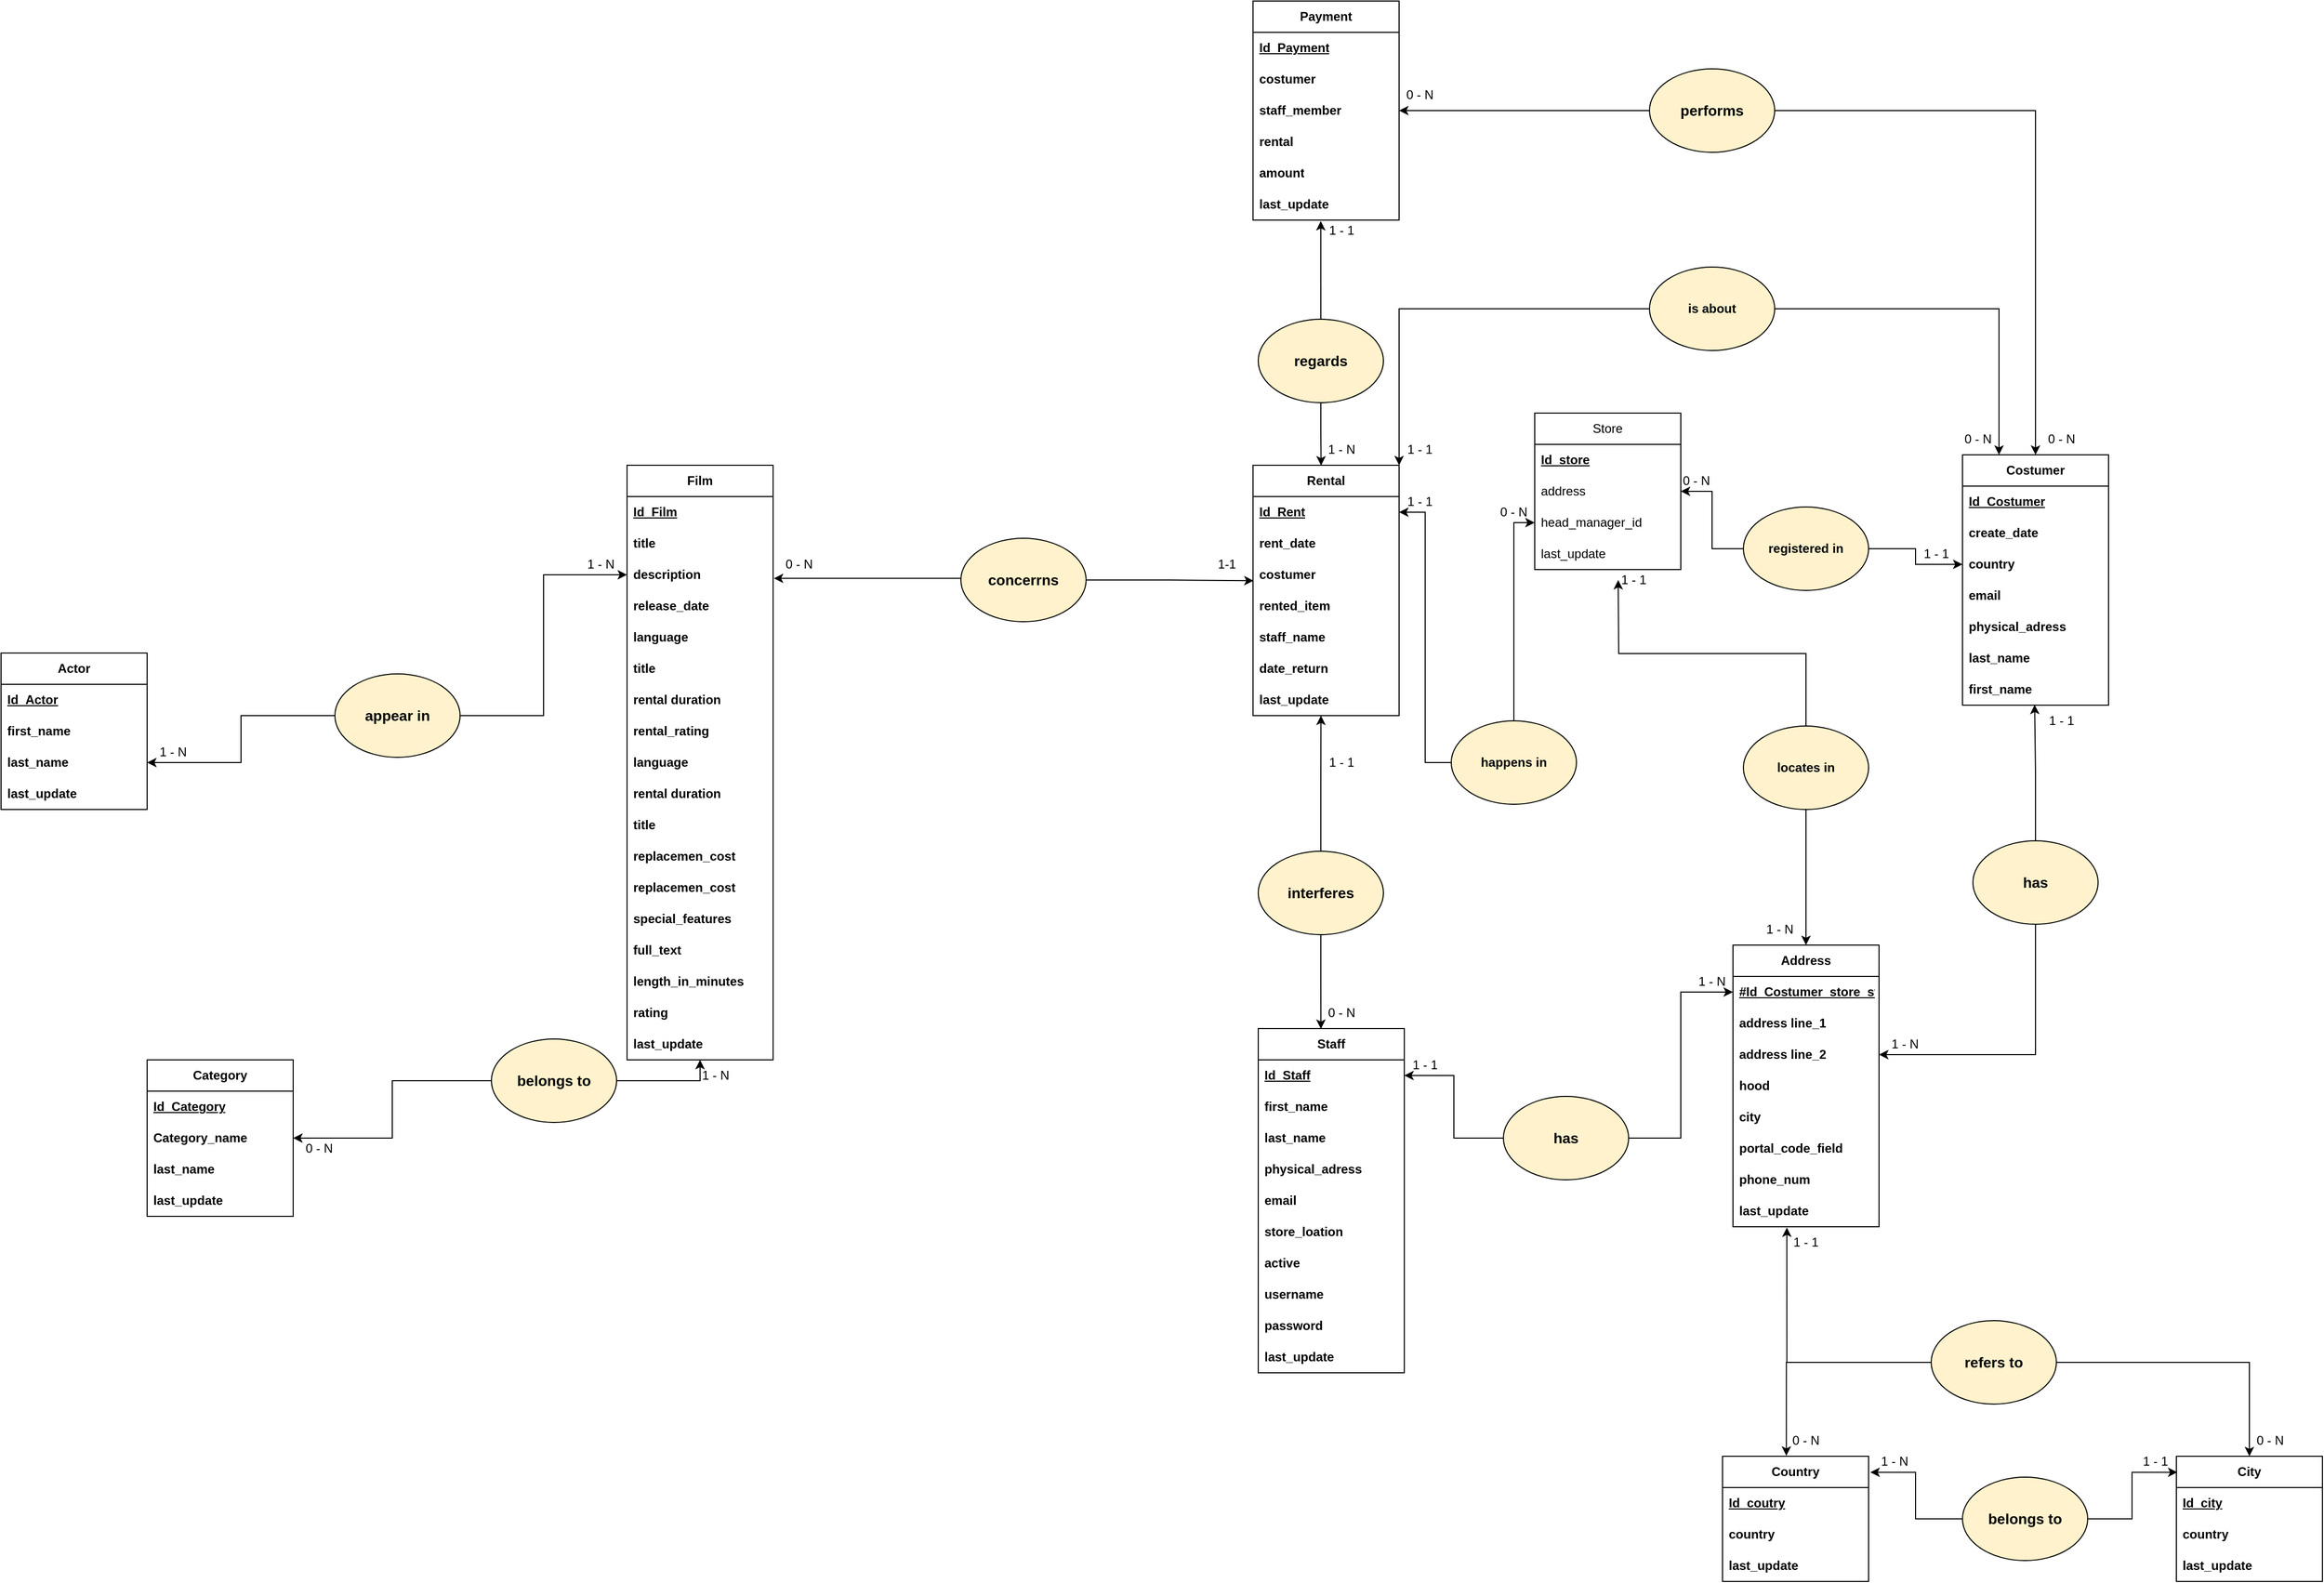 <mxfile version="21.0.6" type="github">
  <diagram name="Page-1" id="InEP714MFyU2fGirUMva">
    <mxGraphModel dx="1644" dy="1610" grid="1" gridSize="10" guides="1" tooltips="1" connect="1" arrows="1" fold="1" page="1" pageScale="1" pageWidth="850" pageHeight="1100" math="0" shadow="0">
      <root>
        <mxCell id="0" />
        <mxCell id="1" parent="0" />
        <mxCell id="kkB1jWsQYytk4eSBTdEG-25" style="edgeStyle=orthogonalEdgeStyle;rounded=0;orthogonalLoop=1;jettySize=auto;html=1;exitX=1;exitY=0.5;exitDx=0;exitDy=0;entryX=0.5;entryY=0;entryDx=0;entryDy=0;" parent="1" source="kkB1jWsQYytk4eSBTdEG-24" target="oO58HUG4CMsTPYqLPhco-61" edge="1">
          <mxGeometry relative="1" as="geometry" />
        </mxCell>
        <mxCell id="kkB1jWsQYytk4eSBTdEG-15" style="edgeStyle=orthogonalEdgeStyle;rounded=0;orthogonalLoop=1;jettySize=auto;html=1;exitX=0;exitY=0.5;exitDx=0;exitDy=0;entryX=1;entryY=0.5;entryDx=0;entryDy=0;" parent="1" source="kkB1jWsQYytk4eSBTdEG-14" target="oO58HUG4CMsTPYqLPhco-26" edge="1">
          <mxGeometry relative="1" as="geometry" />
        </mxCell>
        <mxCell id="oO58HUG4CMsTPYqLPhco-6" value="&lt;b&gt;Actor&lt;/b&gt;" style="swimlane;fontStyle=0;childLayout=stackLayout;horizontal=1;startSize=30;horizontalStack=0;resizeParent=1;resizeParentMax=0;resizeLast=0;collapsible=1;marginBottom=0;whiteSpace=wrap;html=1;" parent="1" vertex="1">
          <mxGeometry x="-390" y="550" width="140" height="150" as="geometry">
            <mxRectangle x="280" y="370" width="70" height="30" as="alternateBounds" />
          </mxGeometry>
        </mxCell>
        <mxCell id="oO58HUG4CMsTPYqLPhco-7" value="&lt;b&gt;&lt;u&gt;Id_Actor&lt;/u&gt;&lt;/b&gt;" style="text;strokeColor=none;fillColor=none;align=left;verticalAlign=middle;spacingLeft=4;spacingRight=4;overflow=hidden;points=[[0,0.5],[1,0.5]];portConstraint=eastwest;rotatable=0;whiteSpace=wrap;html=1;" parent="oO58HUG4CMsTPYqLPhco-6" vertex="1">
          <mxGeometry y="30" width="140" height="30" as="geometry" />
        </mxCell>
        <mxCell id="oO58HUG4CMsTPYqLPhco-8" value="&lt;b&gt;first_name&lt;/b&gt;" style="text;strokeColor=none;fillColor=none;align=left;verticalAlign=middle;spacingLeft=4;spacingRight=4;overflow=hidden;points=[[0,0.5],[1,0.5]];portConstraint=eastwest;rotatable=0;whiteSpace=wrap;html=1;" parent="oO58HUG4CMsTPYqLPhco-6" vertex="1">
          <mxGeometry y="60" width="140" height="30" as="geometry" />
        </mxCell>
        <mxCell id="oO58HUG4CMsTPYqLPhco-9" value="&lt;b&gt;last_name&lt;br&gt;&lt;/b&gt;" style="text;strokeColor=none;fillColor=none;align=left;verticalAlign=middle;spacingLeft=4;spacingRight=4;overflow=hidden;points=[[0,0.5],[1,0.5]];portConstraint=eastwest;rotatable=0;whiteSpace=wrap;html=1;" parent="oO58HUG4CMsTPYqLPhco-6" vertex="1">
          <mxGeometry y="90" width="140" height="30" as="geometry" />
        </mxCell>
        <mxCell id="oO58HUG4CMsTPYqLPhco-21" value="&lt;b&gt;last_update&lt;/b&gt;" style="text;strokeColor=none;fillColor=none;align=left;verticalAlign=middle;spacingLeft=4;spacingRight=4;overflow=hidden;points=[[0,0.5],[1,0.5]];portConstraint=eastwest;rotatable=0;whiteSpace=wrap;html=1;" parent="oO58HUG4CMsTPYqLPhco-6" vertex="1">
          <mxGeometry y="120" width="140" height="30" as="geometry" />
        </mxCell>
        <mxCell id="oO58HUG4CMsTPYqLPhco-26" value="&lt;b&gt;Category&lt;/b&gt;" style="swimlane;fontStyle=0;childLayout=stackLayout;horizontal=1;startSize=30;horizontalStack=0;resizeParent=1;resizeParentMax=0;resizeLast=0;collapsible=1;marginBottom=0;whiteSpace=wrap;html=1;" parent="1" vertex="1">
          <mxGeometry x="-250" y="940" width="140" height="150" as="geometry">
            <mxRectangle x="300" y="510" width="90" height="30" as="alternateBounds" />
          </mxGeometry>
        </mxCell>
        <mxCell id="oO58HUG4CMsTPYqLPhco-27" value="&lt;b&gt;&lt;u&gt;Id_Category&lt;/u&gt;&lt;/b&gt;" style="text;strokeColor=none;fillColor=none;align=left;verticalAlign=middle;spacingLeft=4;spacingRight=4;overflow=hidden;points=[[0,0.5],[1,0.5]];portConstraint=eastwest;rotatable=0;whiteSpace=wrap;html=1;" parent="oO58HUG4CMsTPYqLPhco-26" vertex="1">
          <mxGeometry y="30" width="140" height="30" as="geometry" />
        </mxCell>
        <mxCell id="oO58HUG4CMsTPYqLPhco-28" value="&lt;b&gt;Category_name&lt;/b&gt;" style="text;strokeColor=none;fillColor=none;align=left;verticalAlign=middle;spacingLeft=4;spacingRight=4;overflow=hidden;points=[[0,0.5],[1,0.5]];portConstraint=eastwest;rotatable=0;whiteSpace=wrap;html=1;" parent="oO58HUG4CMsTPYqLPhco-26" vertex="1">
          <mxGeometry y="60" width="140" height="30" as="geometry" />
        </mxCell>
        <mxCell id="oO58HUG4CMsTPYqLPhco-29" value="&lt;b&gt;last_name&lt;br&gt;&lt;/b&gt;" style="text;strokeColor=none;fillColor=none;align=left;verticalAlign=middle;spacingLeft=4;spacingRight=4;overflow=hidden;points=[[0,0.5],[1,0.5]];portConstraint=eastwest;rotatable=0;whiteSpace=wrap;html=1;" parent="oO58HUG4CMsTPYqLPhco-26" vertex="1">
          <mxGeometry y="90" width="140" height="30" as="geometry" />
        </mxCell>
        <mxCell id="oO58HUG4CMsTPYqLPhco-30" value="&lt;b&gt;last_update&lt;/b&gt;" style="text;strokeColor=none;fillColor=none;align=left;verticalAlign=middle;spacingLeft=4;spacingRight=4;overflow=hidden;points=[[0,0.5],[1,0.5]];portConstraint=eastwest;rotatable=0;whiteSpace=wrap;html=1;" parent="oO58HUG4CMsTPYqLPhco-26" vertex="1">
          <mxGeometry y="120" width="140" height="30" as="geometry" />
        </mxCell>
        <mxCell id="oO58HUG4CMsTPYqLPhco-31" value="&lt;b&gt;Rental&lt;/b&gt;" style="swimlane;fontStyle=0;childLayout=stackLayout;horizontal=1;startSize=30;horizontalStack=0;resizeParent=1;resizeParentMax=0;resizeLast=0;collapsible=1;marginBottom=0;whiteSpace=wrap;html=1;" parent="1" vertex="1">
          <mxGeometry x="810" y="370" width="140" height="240" as="geometry">
            <mxRectangle x="805" y="370" width="80" height="30" as="alternateBounds" />
          </mxGeometry>
        </mxCell>
        <mxCell id="oO58HUG4CMsTPYqLPhco-32" value="&lt;b&gt;&lt;u&gt;Id_Rent&lt;/u&gt;&lt;/b&gt;" style="text;strokeColor=none;fillColor=none;align=left;verticalAlign=middle;spacingLeft=4;spacingRight=4;overflow=hidden;points=[[0,0.5],[1,0.5]];portConstraint=eastwest;rotatable=0;whiteSpace=wrap;html=1;" parent="oO58HUG4CMsTPYqLPhco-31" vertex="1">
          <mxGeometry y="30" width="140" height="30" as="geometry" />
        </mxCell>
        <mxCell id="oO58HUG4CMsTPYqLPhco-33" value="&lt;b&gt;rent_date&lt;/b&gt;" style="text;strokeColor=none;fillColor=none;align=left;verticalAlign=middle;spacingLeft=4;spacingRight=4;overflow=hidden;points=[[0,0.5],[1,0.5]];portConstraint=eastwest;rotatable=0;whiteSpace=wrap;html=1;" parent="oO58HUG4CMsTPYqLPhco-31" vertex="1">
          <mxGeometry y="60" width="140" height="30" as="geometry" />
        </mxCell>
        <mxCell id="oO58HUG4CMsTPYqLPhco-35" value="&lt;b&gt;costumer&lt;/b&gt;" style="text;strokeColor=none;fillColor=none;align=left;verticalAlign=middle;spacingLeft=4;spacingRight=4;overflow=hidden;points=[[0,0.5],[1,0.5]];portConstraint=eastwest;rotatable=0;whiteSpace=wrap;html=1;" parent="oO58HUG4CMsTPYqLPhco-31" vertex="1">
          <mxGeometry y="90" width="140" height="30" as="geometry" />
        </mxCell>
        <mxCell id="oO58HUG4CMsTPYqLPhco-34" value="&lt;b&gt;rented_item&lt;br&gt;&lt;/b&gt;" style="text;strokeColor=none;fillColor=none;align=left;verticalAlign=middle;spacingLeft=4;spacingRight=4;overflow=hidden;points=[[0,0.5],[1,0.5]];portConstraint=eastwest;rotatable=0;whiteSpace=wrap;html=1;" parent="oO58HUG4CMsTPYqLPhco-31" vertex="1">
          <mxGeometry y="120" width="140" height="30" as="geometry" />
        </mxCell>
        <mxCell id="oO58HUG4CMsTPYqLPhco-37" value="&lt;b&gt;staff_name&lt;br&gt;&lt;/b&gt;" style="text;strokeColor=none;fillColor=none;align=left;verticalAlign=middle;spacingLeft=4;spacingRight=4;overflow=hidden;points=[[0,0.5],[1,0.5]];portConstraint=eastwest;rotatable=0;whiteSpace=wrap;html=1;" parent="oO58HUG4CMsTPYqLPhco-31" vertex="1">
          <mxGeometry y="150" width="140" height="30" as="geometry" />
        </mxCell>
        <mxCell id="oO58HUG4CMsTPYqLPhco-38" value="&lt;b&gt;date_return&lt;br&gt;&lt;/b&gt;" style="text;strokeColor=none;fillColor=none;align=left;verticalAlign=middle;spacingLeft=4;spacingRight=4;overflow=hidden;points=[[0,0.5],[1,0.5]];portConstraint=eastwest;rotatable=0;whiteSpace=wrap;html=1;" parent="oO58HUG4CMsTPYqLPhco-31" vertex="1">
          <mxGeometry y="180" width="140" height="30" as="geometry" />
        </mxCell>
        <mxCell id="oO58HUG4CMsTPYqLPhco-39" value="&lt;b&gt;last_update&lt;br&gt;&lt;/b&gt;" style="text;strokeColor=none;fillColor=none;align=left;verticalAlign=middle;spacingLeft=4;spacingRight=4;overflow=hidden;points=[[0,0.5],[1,0.5]];portConstraint=eastwest;rotatable=0;whiteSpace=wrap;html=1;" parent="oO58HUG4CMsTPYqLPhco-31" vertex="1">
          <mxGeometry y="210" width="140" height="30" as="geometry" />
        </mxCell>
        <mxCell id="oO58HUG4CMsTPYqLPhco-49" value="&lt;b&gt;Staff&lt;/b&gt;" style="swimlane;fontStyle=0;childLayout=stackLayout;horizontal=1;startSize=30;horizontalStack=0;resizeParent=1;resizeParentMax=0;resizeLast=0;collapsible=1;marginBottom=0;whiteSpace=wrap;html=1;" parent="1" vertex="1">
          <mxGeometry x="815" y="910" width="140" height="330" as="geometry">
            <mxRectangle x="1035" y="800" width="70" height="30" as="alternateBounds" />
          </mxGeometry>
        </mxCell>
        <mxCell id="oO58HUG4CMsTPYqLPhco-50" value="&lt;b&gt;&lt;u&gt;Id_Staff&lt;/u&gt;&lt;/b&gt;" style="text;strokeColor=none;fillColor=none;align=left;verticalAlign=middle;spacingLeft=4;spacingRight=4;overflow=hidden;points=[[0,0.5],[1,0.5]];portConstraint=eastwest;rotatable=0;whiteSpace=wrap;html=1;" parent="oO58HUG4CMsTPYqLPhco-49" vertex="1">
          <mxGeometry y="30" width="140" height="30" as="geometry" />
        </mxCell>
        <mxCell id="oO58HUG4CMsTPYqLPhco-51" value="&lt;b&gt;first_name&lt;/b&gt;" style="text;strokeColor=none;fillColor=none;align=left;verticalAlign=middle;spacingLeft=4;spacingRight=4;overflow=hidden;points=[[0,0.5],[1,0.5]];portConstraint=eastwest;rotatable=0;whiteSpace=wrap;html=1;" parent="oO58HUG4CMsTPYqLPhco-49" vertex="1">
          <mxGeometry y="60" width="140" height="30" as="geometry" />
        </mxCell>
        <mxCell id="oO58HUG4CMsTPYqLPhco-52" value="&lt;b&gt;last_name&lt;/b&gt;" style="text;strokeColor=none;fillColor=none;align=left;verticalAlign=middle;spacingLeft=4;spacingRight=4;overflow=hidden;points=[[0,0.5],[1,0.5]];portConstraint=eastwest;rotatable=0;whiteSpace=wrap;html=1;" parent="oO58HUG4CMsTPYqLPhco-49" vertex="1">
          <mxGeometry y="90" width="140" height="30" as="geometry" />
        </mxCell>
        <mxCell id="oO58HUG4CMsTPYqLPhco-53" value="&lt;b&gt;physical_adress&lt;br&gt;&lt;/b&gt;" style="text;strokeColor=none;fillColor=none;align=left;verticalAlign=middle;spacingLeft=4;spacingRight=4;overflow=hidden;points=[[0,0.5],[1,0.5]];portConstraint=eastwest;rotatable=0;whiteSpace=wrap;html=1;" parent="oO58HUG4CMsTPYqLPhco-49" vertex="1">
          <mxGeometry y="120" width="140" height="30" as="geometry" />
        </mxCell>
        <mxCell id="oO58HUG4CMsTPYqLPhco-54" value="&lt;b&gt;email&lt;br&gt;&lt;/b&gt;" style="text;strokeColor=none;fillColor=none;align=left;verticalAlign=middle;spacingLeft=4;spacingRight=4;overflow=hidden;points=[[0,0.5],[1,0.5]];portConstraint=eastwest;rotatable=0;whiteSpace=wrap;html=1;" parent="oO58HUG4CMsTPYqLPhco-49" vertex="1">
          <mxGeometry y="150" width="140" height="30" as="geometry" />
        </mxCell>
        <mxCell id="oO58HUG4CMsTPYqLPhco-56" value="&lt;b&gt;store_loation&lt;br&gt;&lt;/b&gt;" style="text;strokeColor=none;fillColor=none;align=left;verticalAlign=middle;spacingLeft=4;spacingRight=4;overflow=hidden;points=[[0,0.5],[1,0.5]];portConstraint=eastwest;rotatable=0;whiteSpace=wrap;html=1;" parent="oO58HUG4CMsTPYqLPhco-49" vertex="1">
          <mxGeometry y="180" width="140" height="30" as="geometry" />
        </mxCell>
        <mxCell id="oO58HUG4CMsTPYqLPhco-57" value="&lt;b&gt;active&lt;br&gt;&lt;/b&gt;" style="text;strokeColor=none;fillColor=none;align=left;verticalAlign=middle;spacingLeft=4;spacingRight=4;overflow=hidden;points=[[0,0.5],[1,0.5]];portConstraint=eastwest;rotatable=0;whiteSpace=wrap;html=1;" parent="oO58HUG4CMsTPYqLPhco-49" vertex="1">
          <mxGeometry y="210" width="140" height="30" as="geometry" />
        </mxCell>
        <mxCell id="oO58HUG4CMsTPYqLPhco-58" value="&lt;b&gt;username&lt;br&gt;&lt;/b&gt;" style="text;strokeColor=none;fillColor=none;align=left;verticalAlign=middle;spacingLeft=4;spacingRight=4;overflow=hidden;points=[[0,0.5],[1,0.5]];portConstraint=eastwest;rotatable=0;whiteSpace=wrap;html=1;" parent="oO58HUG4CMsTPYqLPhco-49" vertex="1">
          <mxGeometry y="240" width="140" height="30" as="geometry" />
        </mxCell>
        <mxCell id="oO58HUG4CMsTPYqLPhco-59" value="&lt;b&gt;password&lt;br&gt;&lt;/b&gt;" style="text;strokeColor=none;fillColor=none;align=left;verticalAlign=middle;spacingLeft=4;spacingRight=4;overflow=hidden;points=[[0,0.5],[1,0.5]];portConstraint=eastwest;rotatable=0;whiteSpace=wrap;html=1;" parent="oO58HUG4CMsTPYqLPhco-49" vertex="1">
          <mxGeometry y="270" width="140" height="30" as="geometry" />
        </mxCell>
        <mxCell id="oO58HUG4CMsTPYqLPhco-55" value="&lt;b&gt;last_update&lt;br&gt;&lt;/b&gt;" style="text;strokeColor=none;fillColor=none;align=left;verticalAlign=middle;spacingLeft=4;spacingRight=4;overflow=hidden;points=[[0,0.5],[1,0.5]];portConstraint=eastwest;rotatable=0;whiteSpace=wrap;html=1;" parent="oO58HUG4CMsTPYqLPhco-49" vertex="1">
          <mxGeometry y="300" width="140" height="30" as="geometry" />
        </mxCell>
        <mxCell id="oO58HUG4CMsTPYqLPhco-61" value="&lt;b&gt;Costumer&lt;/b&gt;" style="swimlane;fontStyle=0;childLayout=stackLayout;horizontal=1;startSize=30;horizontalStack=0;resizeParent=1;resizeParentMax=0;resizeLast=0;collapsible=1;marginBottom=0;whiteSpace=wrap;html=1;" parent="1" vertex="1">
          <mxGeometry x="1490" y="360" width="140" height="240" as="geometry">
            <mxRectangle x="1175" y="365" width="100" height="30" as="alternateBounds" />
          </mxGeometry>
        </mxCell>
        <mxCell id="oO58HUG4CMsTPYqLPhco-62" value="&lt;b&gt;&lt;u&gt;Id_Costumer&lt;/u&gt;&lt;/b&gt;" style="text;strokeColor=none;fillColor=none;align=left;verticalAlign=middle;spacingLeft=4;spacingRight=4;overflow=hidden;points=[[0,0.5],[1,0.5]];portConstraint=eastwest;rotatable=0;whiteSpace=wrap;html=1;" parent="oO58HUG4CMsTPYqLPhco-61" vertex="1">
          <mxGeometry y="30" width="140" height="30" as="geometry" />
        </mxCell>
        <mxCell id="oO58HUG4CMsTPYqLPhco-68" value="&lt;b&gt;create_date&lt;br&gt;&lt;/b&gt;" style="text;strokeColor=none;fillColor=none;align=left;verticalAlign=middle;spacingLeft=4;spacingRight=4;overflow=hidden;points=[[0,0.5],[1,0.5]];portConstraint=eastwest;rotatable=0;whiteSpace=wrap;html=1;" parent="oO58HUG4CMsTPYqLPhco-61" vertex="1">
          <mxGeometry y="60" width="140" height="30" as="geometry" />
        </mxCell>
        <mxCell id="oO58HUG4CMsTPYqLPhco-67" value="&lt;b&gt;country&lt;br&gt;&lt;/b&gt;" style="text;strokeColor=none;fillColor=none;align=left;verticalAlign=middle;spacingLeft=4;spacingRight=4;overflow=hidden;points=[[0,0.5],[1,0.5]];portConstraint=eastwest;rotatable=0;whiteSpace=wrap;html=1;" parent="oO58HUG4CMsTPYqLPhco-61" vertex="1">
          <mxGeometry y="90" width="140" height="30" as="geometry" />
        </mxCell>
        <mxCell id="oO58HUG4CMsTPYqLPhco-66" value="&lt;b&gt;email&lt;br&gt;&lt;/b&gt;" style="text;strokeColor=none;fillColor=none;align=left;verticalAlign=middle;spacingLeft=4;spacingRight=4;overflow=hidden;points=[[0,0.5],[1,0.5]];portConstraint=eastwest;rotatable=0;whiteSpace=wrap;html=1;" parent="oO58HUG4CMsTPYqLPhco-61" vertex="1">
          <mxGeometry y="120" width="140" height="30" as="geometry" />
        </mxCell>
        <mxCell id="oO58HUG4CMsTPYqLPhco-65" value="&lt;b&gt;physical_adress&lt;br&gt;&lt;/b&gt;" style="text;strokeColor=none;fillColor=none;align=left;verticalAlign=middle;spacingLeft=4;spacingRight=4;overflow=hidden;points=[[0,0.5],[1,0.5]];portConstraint=eastwest;rotatable=0;whiteSpace=wrap;html=1;" parent="oO58HUG4CMsTPYqLPhco-61" vertex="1">
          <mxGeometry y="150" width="140" height="30" as="geometry" />
        </mxCell>
        <mxCell id="oO58HUG4CMsTPYqLPhco-64" value="&lt;b&gt;last_name&lt;/b&gt;" style="text;strokeColor=none;fillColor=none;align=left;verticalAlign=middle;spacingLeft=4;spacingRight=4;overflow=hidden;points=[[0,0.5],[1,0.5]];portConstraint=eastwest;rotatable=0;whiteSpace=wrap;html=1;" parent="oO58HUG4CMsTPYqLPhco-61" vertex="1">
          <mxGeometry y="180" width="140" height="30" as="geometry" />
        </mxCell>
        <mxCell id="oO58HUG4CMsTPYqLPhco-63" value="&lt;b&gt;first_name&lt;/b&gt;" style="text;strokeColor=none;fillColor=none;align=left;verticalAlign=middle;spacingLeft=4;spacingRight=4;overflow=hidden;points=[[0,0.5],[1,0.5]];portConstraint=eastwest;rotatable=0;whiteSpace=wrap;html=1;" parent="oO58HUG4CMsTPYqLPhco-61" vertex="1">
          <mxGeometry y="210" width="140" height="30" as="geometry" />
        </mxCell>
        <mxCell id="oO58HUG4CMsTPYqLPhco-72" value="&lt;b&gt;Address&lt;/b&gt;" style="swimlane;fontStyle=0;childLayout=stackLayout;horizontal=1;startSize=30;horizontalStack=0;resizeParent=1;resizeParentMax=0;resizeLast=0;collapsible=1;marginBottom=0;whiteSpace=wrap;html=1;" parent="1" vertex="1">
          <mxGeometry x="1270" y="830" width="140" height="270" as="geometry">
            <mxRectangle x="1045" y="1245" width="80" height="30" as="alternateBounds" />
          </mxGeometry>
        </mxCell>
        <mxCell id="oO58HUG4CMsTPYqLPhco-73" value="&lt;b&gt;&lt;u style=&quot;&quot;&gt;#Id_Costumer_store_staff&lt;/u&gt;&lt;/b&gt;" style="text;strokeColor=none;fillColor=none;align=left;verticalAlign=middle;spacingLeft=4;spacingRight=4;overflow=hidden;points=[[0,0.5],[1,0.5]];portConstraint=eastwest;rotatable=0;whiteSpace=wrap;html=1;" parent="oO58HUG4CMsTPYqLPhco-72" vertex="1">
          <mxGeometry y="30" width="140" height="30" as="geometry" />
        </mxCell>
        <mxCell id="oO58HUG4CMsTPYqLPhco-74" value="&lt;b&gt;address line_1&lt;/b&gt;" style="text;strokeColor=none;fillColor=none;align=left;verticalAlign=middle;spacingLeft=4;spacingRight=4;overflow=hidden;points=[[0,0.5],[1,0.5]];portConstraint=eastwest;rotatable=0;whiteSpace=wrap;html=1;" parent="oO58HUG4CMsTPYqLPhco-72" vertex="1">
          <mxGeometry y="60" width="140" height="30" as="geometry" />
        </mxCell>
        <mxCell id="oO58HUG4CMsTPYqLPhco-75" value="&lt;b&gt;address line_2&lt;/b&gt;" style="text;strokeColor=none;fillColor=none;align=left;verticalAlign=middle;spacingLeft=4;spacingRight=4;overflow=hidden;points=[[0,0.5],[1,0.5]];portConstraint=eastwest;rotatable=0;whiteSpace=wrap;html=1;" parent="oO58HUG4CMsTPYqLPhco-72" vertex="1">
          <mxGeometry y="90" width="140" height="30" as="geometry" />
        </mxCell>
        <mxCell id="oO58HUG4CMsTPYqLPhco-76" value="&lt;b&gt;hood&lt;br&gt;&lt;/b&gt;" style="text;strokeColor=none;fillColor=none;align=left;verticalAlign=middle;spacingLeft=4;spacingRight=4;overflow=hidden;points=[[0,0.5],[1,0.5]];portConstraint=eastwest;rotatable=0;whiteSpace=wrap;html=1;" parent="oO58HUG4CMsTPYqLPhco-72" vertex="1">
          <mxGeometry y="120" width="140" height="30" as="geometry" />
        </mxCell>
        <mxCell id="oO58HUG4CMsTPYqLPhco-77" value="&lt;b&gt;city&lt;br&gt;&lt;/b&gt;" style="text;strokeColor=none;fillColor=none;align=left;verticalAlign=middle;spacingLeft=4;spacingRight=4;overflow=hidden;points=[[0,0.5],[1,0.5]];portConstraint=eastwest;rotatable=0;whiteSpace=wrap;html=1;" parent="oO58HUG4CMsTPYqLPhco-72" vertex="1">
          <mxGeometry y="150" width="140" height="30" as="geometry" />
        </mxCell>
        <mxCell id="oO58HUG4CMsTPYqLPhco-78" value="&lt;b&gt;portal_code_field&lt;br&gt;&lt;/b&gt;" style="text;strokeColor=none;fillColor=none;align=left;verticalAlign=middle;spacingLeft=4;spacingRight=4;overflow=hidden;points=[[0,0.5],[1,0.5]];portConstraint=eastwest;rotatable=0;whiteSpace=wrap;html=1;" parent="oO58HUG4CMsTPYqLPhco-72" vertex="1">
          <mxGeometry y="180" width="140" height="30" as="geometry" />
        </mxCell>
        <mxCell id="oO58HUG4CMsTPYqLPhco-79" value="&lt;b&gt;phone_num&lt;br&gt;&lt;/b&gt;" style="text;strokeColor=none;fillColor=none;align=left;verticalAlign=middle;spacingLeft=4;spacingRight=4;overflow=hidden;points=[[0,0.5],[1,0.5]];portConstraint=eastwest;rotatable=0;whiteSpace=wrap;html=1;" parent="oO58HUG4CMsTPYqLPhco-72" vertex="1">
          <mxGeometry y="210" width="140" height="30" as="geometry" />
        </mxCell>
        <mxCell id="oO58HUG4CMsTPYqLPhco-80" value="&lt;b&gt;last_update&lt;br&gt;&lt;/b&gt;" style="text;strokeColor=none;fillColor=none;align=left;verticalAlign=middle;spacingLeft=4;spacingRight=4;overflow=hidden;points=[[0,0.5],[1,0.5]];portConstraint=eastwest;rotatable=0;whiteSpace=wrap;html=1;" parent="oO58HUG4CMsTPYqLPhco-72" vertex="1">
          <mxGeometry y="240" width="140" height="30" as="geometry" />
        </mxCell>
        <mxCell id="oO58HUG4CMsTPYqLPhco-81" value="&lt;b&gt;City&lt;/b&gt;" style="swimlane;fontStyle=0;childLayout=stackLayout;horizontal=1;startSize=30;horizontalStack=0;resizeParent=1;resizeParentMax=0;resizeLast=0;collapsible=1;marginBottom=0;whiteSpace=wrap;html=1;" parent="1" vertex="1">
          <mxGeometry x="1695" y="1320" width="140" height="120" as="geometry">
            <mxRectangle x="1290" y="1240" width="60" height="30" as="alternateBounds" />
          </mxGeometry>
        </mxCell>
        <mxCell id="oO58HUG4CMsTPYqLPhco-82" value="&lt;b style=&quot;&quot;&gt;&lt;u style=&quot;&quot;&gt;Id_city&lt;/u&gt;&lt;/b&gt;" style="text;strokeColor=none;fillColor=none;align=left;verticalAlign=middle;spacingLeft=4;spacingRight=4;overflow=hidden;points=[[0,0.5],[1,0.5]];portConstraint=eastwest;rotatable=0;whiteSpace=wrap;html=1;" parent="oO58HUG4CMsTPYqLPhco-81" vertex="1">
          <mxGeometry y="30" width="140" height="30" as="geometry" />
        </mxCell>
        <mxCell id="oO58HUG4CMsTPYqLPhco-83" value="&lt;b&gt;country&lt;/b&gt;" style="text;strokeColor=none;fillColor=none;align=left;verticalAlign=middle;spacingLeft=4;spacingRight=4;overflow=hidden;points=[[0,0.5],[1,0.5]];portConstraint=eastwest;rotatable=0;whiteSpace=wrap;html=1;" parent="oO58HUG4CMsTPYqLPhco-81" vertex="1">
          <mxGeometry y="60" width="140" height="30" as="geometry" />
        </mxCell>
        <mxCell id="oO58HUG4CMsTPYqLPhco-84" value="&lt;b&gt;last_update&lt;/b&gt;" style="text;strokeColor=none;fillColor=none;align=left;verticalAlign=middle;spacingLeft=4;spacingRight=4;overflow=hidden;points=[[0,0.5],[1,0.5]];portConstraint=eastwest;rotatable=0;whiteSpace=wrap;html=1;" parent="oO58HUG4CMsTPYqLPhco-81" vertex="1">
          <mxGeometry y="90" width="140" height="30" as="geometry" />
        </mxCell>
        <mxCell id="oO58HUG4CMsTPYqLPhco-90" value="&lt;b&gt;Country&lt;/b&gt;" style="swimlane;fontStyle=0;childLayout=stackLayout;horizontal=1;startSize=30;horizontalStack=0;resizeParent=1;resizeParentMax=0;resizeLast=0;collapsible=1;marginBottom=0;whiteSpace=wrap;html=1;" parent="1" vertex="1">
          <mxGeometry x="1260" y="1320" width="140" height="120" as="geometry">
            <mxRectangle x="1260" y="875" width="90" height="30" as="alternateBounds" />
          </mxGeometry>
        </mxCell>
        <mxCell id="oO58HUG4CMsTPYqLPhco-91" value="&lt;b style=&quot;&quot;&gt;&lt;u style=&quot;&quot;&gt;Id_coutry&lt;/u&gt;&lt;/b&gt;" style="text;strokeColor=none;fillColor=none;align=left;verticalAlign=middle;spacingLeft=4;spacingRight=4;overflow=hidden;points=[[0,0.5],[1,0.5]];portConstraint=eastwest;rotatable=0;whiteSpace=wrap;html=1;" parent="oO58HUG4CMsTPYqLPhco-90" vertex="1">
          <mxGeometry y="30" width="140" height="30" as="geometry" />
        </mxCell>
        <mxCell id="oO58HUG4CMsTPYqLPhco-92" value="&lt;b&gt;country&lt;/b&gt;" style="text;strokeColor=none;fillColor=none;align=left;verticalAlign=middle;spacingLeft=4;spacingRight=4;overflow=hidden;points=[[0,0.5],[1,0.5]];portConstraint=eastwest;rotatable=0;whiteSpace=wrap;html=1;" parent="oO58HUG4CMsTPYqLPhco-90" vertex="1">
          <mxGeometry y="60" width="140" height="30" as="geometry" />
        </mxCell>
        <mxCell id="oO58HUG4CMsTPYqLPhco-93" value="&lt;b&gt;last_update&lt;/b&gt;" style="text;strokeColor=none;fillColor=none;align=left;verticalAlign=middle;spacingLeft=4;spacingRight=4;overflow=hidden;points=[[0,0.5],[1,0.5]];portConstraint=eastwest;rotatable=0;whiteSpace=wrap;html=1;" parent="oO58HUG4CMsTPYqLPhco-90" vertex="1">
          <mxGeometry y="90" width="140" height="30" as="geometry" />
        </mxCell>
        <mxCell id="oO58HUG4CMsTPYqLPhco-94" value="&lt;b&gt;Film&lt;/b&gt;" style="swimlane;fontStyle=0;childLayout=stackLayout;horizontal=1;startSize=30;horizontalStack=0;resizeParent=1;resizeParentMax=0;resizeLast=0;collapsible=1;marginBottom=0;whiteSpace=wrap;html=1;" parent="1" vertex="1">
          <mxGeometry x="210" y="370" width="140" height="570" as="geometry">
            <mxRectangle x="500" y="370" width="70" height="30" as="alternateBounds" />
          </mxGeometry>
        </mxCell>
        <mxCell id="oO58HUG4CMsTPYqLPhco-95" value="&lt;b&gt;&lt;u&gt;Id_Film&lt;/u&gt;&lt;/b&gt;" style="text;strokeColor=none;fillColor=none;align=left;verticalAlign=middle;spacingLeft=4;spacingRight=4;overflow=hidden;points=[[0,0.5],[1,0.5]];portConstraint=eastwest;rotatable=0;whiteSpace=wrap;html=1;" parent="oO58HUG4CMsTPYqLPhco-94" vertex="1">
          <mxGeometry y="30" width="140" height="30" as="geometry" />
        </mxCell>
        <mxCell id="oO58HUG4CMsTPYqLPhco-107" value="&lt;b&gt;&lt;span&gt;title&lt;/span&gt;&lt;/b&gt;" style="text;strokeColor=none;fillColor=none;align=left;verticalAlign=middle;spacingLeft=4;spacingRight=4;overflow=hidden;points=[[0,0.5],[1,0.5]];portConstraint=eastwest;rotatable=0;whiteSpace=wrap;html=1;fontStyle=0" parent="oO58HUG4CMsTPYqLPhco-94" vertex="1">
          <mxGeometry y="60" width="140" height="30" as="geometry" />
        </mxCell>
        <mxCell id="oO58HUG4CMsTPYqLPhco-108" value="&lt;b&gt;&lt;span&gt;description&lt;/span&gt;&lt;/b&gt;" style="text;strokeColor=none;fillColor=none;align=left;verticalAlign=middle;spacingLeft=4;spacingRight=4;overflow=hidden;points=[[0,0.5],[1,0.5]];portConstraint=eastwest;rotatable=0;whiteSpace=wrap;html=1;fontStyle=0" parent="oO58HUG4CMsTPYqLPhco-94" vertex="1">
          <mxGeometry y="90" width="140" height="30" as="geometry" />
        </mxCell>
        <mxCell id="oO58HUG4CMsTPYqLPhco-109" value="&lt;b&gt;&lt;span&gt;release_date&lt;/span&gt;&lt;/b&gt;" style="text;strokeColor=none;fillColor=none;align=left;verticalAlign=middle;spacingLeft=4;spacingRight=4;overflow=hidden;points=[[0,0.5],[1,0.5]];portConstraint=eastwest;rotatable=0;whiteSpace=wrap;html=1;fontStyle=0" parent="oO58HUG4CMsTPYqLPhco-94" vertex="1">
          <mxGeometry y="120" width="140" height="30" as="geometry" />
        </mxCell>
        <mxCell id="oO58HUG4CMsTPYqLPhco-110" value="&lt;b&gt;&lt;span&gt;language&lt;/span&gt;&lt;/b&gt;" style="text;strokeColor=none;fillColor=none;align=left;verticalAlign=middle;spacingLeft=4;spacingRight=4;overflow=hidden;points=[[0,0.5],[1,0.5]];portConstraint=eastwest;rotatable=0;whiteSpace=wrap;html=1;fontStyle=0" parent="oO58HUG4CMsTPYqLPhco-94" vertex="1">
          <mxGeometry y="150" width="140" height="30" as="geometry" />
        </mxCell>
        <mxCell id="oO58HUG4CMsTPYqLPhco-111" value="&lt;b&gt;&lt;span&gt;title&lt;/span&gt;&lt;/b&gt;" style="text;strokeColor=none;fillColor=none;align=left;verticalAlign=middle;spacingLeft=4;spacingRight=4;overflow=hidden;points=[[0,0.5],[1,0.5]];portConstraint=eastwest;rotatable=0;whiteSpace=wrap;html=1;fontStyle=0" parent="oO58HUG4CMsTPYqLPhco-94" vertex="1">
          <mxGeometry y="180" width="140" height="30" as="geometry" />
        </mxCell>
        <mxCell id="oO58HUG4CMsTPYqLPhco-112" value="&lt;b&gt;&lt;span&gt;rental duration&lt;/span&gt;&lt;/b&gt;" style="text;strokeColor=none;fillColor=none;align=left;verticalAlign=middle;spacingLeft=4;spacingRight=4;overflow=hidden;points=[[0,0.5],[1,0.5]];portConstraint=eastwest;rotatable=0;whiteSpace=wrap;html=1;fontStyle=0" parent="oO58HUG4CMsTPYqLPhco-94" vertex="1">
          <mxGeometry y="210" width="140" height="30" as="geometry" />
        </mxCell>
        <mxCell id="oO58HUG4CMsTPYqLPhco-113" value="&lt;b&gt;&lt;span&gt;rental_rating&lt;/span&gt;&lt;/b&gt;" style="text;strokeColor=none;fillColor=none;align=left;verticalAlign=middle;spacingLeft=4;spacingRight=4;overflow=hidden;points=[[0,0.5],[1,0.5]];portConstraint=eastwest;rotatable=0;whiteSpace=wrap;html=1;fontStyle=0" parent="oO58HUG4CMsTPYqLPhco-94" vertex="1">
          <mxGeometry y="240" width="140" height="30" as="geometry" />
        </mxCell>
        <mxCell id="kkB1jWsQYytk4eSBTdEG-60" value="&lt;b&gt;&lt;span&gt;language&lt;/span&gt;&lt;/b&gt;" style="text;strokeColor=none;fillColor=none;align=left;verticalAlign=middle;spacingLeft=4;spacingRight=4;overflow=hidden;points=[[0,0.5],[1,0.5]];portConstraint=eastwest;rotatable=0;whiteSpace=wrap;html=1;fontStyle=0" parent="oO58HUG4CMsTPYqLPhco-94" vertex="1">
          <mxGeometry y="270" width="140" height="30" as="geometry" />
        </mxCell>
        <mxCell id="kkB1jWsQYytk4eSBTdEG-61" value="&lt;b&gt;&lt;span&gt;rental duration&lt;/span&gt;&lt;/b&gt;" style="text;strokeColor=none;fillColor=none;align=left;verticalAlign=middle;spacingLeft=4;spacingRight=4;overflow=hidden;points=[[0,0.5],[1,0.5]];portConstraint=eastwest;rotatable=0;whiteSpace=wrap;html=1;fontStyle=0" parent="oO58HUG4CMsTPYqLPhco-94" vertex="1">
          <mxGeometry y="300" width="140" height="30" as="geometry" />
        </mxCell>
        <mxCell id="kkB1jWsQYytk4eSBTdEG-62" value="&lt;b&gt;&lt;span&gt;title&lt;/span&gt;&lt;/b&gt;" style="text;strokeColor=none;fillColor=none;align=left;verticalAlign=middle;spacingLeft=4;spacingRight=4;overflow=hidden;points=[[0,0.5],[1,0.5]];portConstraint=eastwest;rotatable=0;whiteSpace=wrap;html=1;fontStyle=0" parent="oO58HUG4CMsTPYqLPhco-94" vertex="1">
          <mxGeometry y="330" width="140" height="30" as="geometry" />
        </mxCell>
        <mxCell id="kkB1jWsQYytk4eSBTdEG-63" value="&lt;b&gt;&lt;span&gt;replacemen_cost&lt;/span&gt;&lt;/b&gt;" style="text;strokeColor=none;fillColor=none;align=left;verticalAlign=middle;spacingLeft=4;spacingRight=4;overflow=hidden;points=[[0,0.5],[1,0.5]];portConstraint=eastwest;rotatable=0;whiteSpace=wrap;html=1;fontStyle=0" parent="oO58HUG4CMsTPYqLPhco-94" vertex="1">
          <mxGeometry y="360" width="140" height="30" as="geometry" />
        </mxCell>
        <mxCell id="oO58HUG4CMsTPYqLPhco-114" value="&lt;b&gt;&lt;span&gt;replacemen_cost&lt;/span&gt;&lt;/b&gt;" style="text;strokeColor=none;fillColor=none;align=left;verticalAlign=middle;spacingLeft=4;spacingRight=4;overflow=hidden;points=[[0,0.5],[1,0.5]];portConstraint=eastwest;rotatable=0;whiteSpace=wrap;html=1;fontStyle=0" parent="oO58HUG4CMsTPYqLPhco-94" vertex="1">
          <mxGeometry y="390" width="140" height="30" as="geometry" />
        </mxCell>
        <mxCell id="oO58HUG4CMsTPYqLPhco-115" value="&lt;b&gt;&lt;span&gt;special_features&lt;/span&gt;&lt;/b&gt;" style="text;strokeColor=none;fillColor=none;align=left;verticalAlign=middle;spacingLeft=4;spacingRight=4;overflow=hidden;points=[[0,0.5],[1,0.5]];portConstraint=eastwest;rotatable=0;whiteSpace=wrap;html=1;fontStyle=0" parent="oO58HUG4CMsTPYqLPhco-94" vertex="1">
          <mxGeometry y="420" width="140" height="30" as="geometry" />
        </mxCell>
        <mxCell id="oO58HUG4CMsTPYqLPhco-116" value="&lt;b&gt;&lt;span&gt;full_text&lt;/span&gt;&lt;/b&gt;" style="text;strokeColor=none;fillColor=none;align=left;verticalAlign=middle;spacingLeft=4;spacingRight=4;overflow=hidden;points=[[0,0.5],[1,0.5]];portConstraint=eastwest;rotatable=0;whiteSpace=wrap;html=1;fontStyle=0" parent="oO58HUG4CMsTPYqLPhco-94" vertex="1">
          <mxGeometry y="450" width="140" height="30" as="geometry" />
        </mxCell>
        <mxCell id="oO58HUG4CMsTPYqLPhco-119" value="&lt;b&gt;&lt;span&gt;length_in_minutes&lt;/span&gt;&lt;/b&gt;" style="text;strokeColor=none;fillColor=none;align=left;verticalAlign=middle;spacingLeft=4;spacingRight=4;overflow=hidden;points=[[0,0.5],[1,0.5]];portConstraint=eastwest;rotatable=0;whiteSpace=wrap;html=1;fontStyle=0" parent="oO58HUG4CMsTPYqLPhco-94" vertex="1">
          <mxGeometry y="480" width="140" height="30" as="geometry" />
        </mxCell>
        <mxCell id="oO58HUG4CMsTPYqLPhco-120" value="&lt;b&gt;&lt;span&gt;rating&lt;/span&gt;&lt;/b&gt;" style="text;strokeColor=none;fillColor=none;align=left;verticalAlign=middle;spacingLeft=4;spacingRight=4;overflow=hidden;points=[[0,0.5],[1,0.5]];portConstraint=eastwest;rotatable=0;whiteSpace=wrap;html=1;fontStyle=0" parent="oO58HUG4CMsTPYqLPhco-94" vertex="1">
          <mxGeometry y="510" width="140" height="30" as="geometry" />
        </mxCell>
        <mxCell id="oO58HUG4CMsTPYqLPhco-118" value="&lt;b&gt;&lt;span&gt;last_update&lt;/span&gt;&lt;/b&gt;" style="text;strokeColor=none;fillColor=none;align=left;verticalAlign=middle;spacingLeft=4;spacingRight=4;overflow=hidden;points=[[0,0.5],[1,0.5]];portConstraint=eastwest;rotatable=0;whiteSpace=wrap;html=1;fontStyle=0" parent="oO58HUG4CMsTPYqLPhco-94" vertex="1">
          <mxGeometry y="540" width="140" height="30" as="geometry" />
        </mxCell>
        <mxCell id="oO58HUG4CMsTPYqLPhco-40" value="&lt;b&gt;Payment&lt;/b&gt;" style="swimlane;fontStyle=0;childLayout=stackLayout;horizontal=1;startSize=30;horizontalStack=0;resizeParent=1;resizeParentMax=0;resizeLast=0;collapsible=1;marginBottom=0;whiteSpace=wrap;html=1;" parent="1" vertex="1">
          <mxGeometry x="810" y="-75" width="140" height="210" as="geometry">
            <mxRectangle x="800" y="-60" width="90" height="30" as="alternateBounds" />
          </mxGeometry>
        </mxCell>
        <mxCell id="oO58HUG4CMsTPYqLPhco-41" value="&lt;b&gt;&lt;u&gt;Id_Payment&lt;/u&gt;&lt;/b&gt;" style="text;strokeColor=none;fillColor=none;align=left;verticalAlign=middle;spacingLeft=4;spacingRight=4;overflow=hidden;points=[[0,0.5],[1,0.5]];portConstraint=eastwest;rotatable=0;whiteSpace=wrap;html=1;" parent="oO58HUG4CMsTPYqLPhco-40" vertex="1">
          <mxGeometry y="30" width="140" height="30" as="geometry" />
        </mxCell>
        <mxCell id="oO58HUG4CMsTPYqLPhco-42" value="&lt;b&gt;costumer&lt;/b&gt;" style="text;strokeColor=none;fillColor=none;align=left;verticalAlign=middle;spacingLeft=4;spacingRight=4;overflow=hidden;points=[[0,0.5],[1,0.5]];portConstraint=eastwest;rotatable=0;whiteSpace=wrap;html=1;" parent="oO58HUG4CMsTPYqLPhco-40" vertex="1">
          <mxGeometry y="60" width="140" height="30" as="geometry" />
        </mxCell>
        <mxCell id="oO58HUG4CMsTPYqLPhco-43" value="&lt;b&gt;staff_member&lt;/b&gt;" style="text;strokeColor=none;fillColor=none;align=left;verticalAlign=middle;spacingLeft=4;spacingRight=4;overflow=hidden;points=[[0,0.5],[1,0.5]];portConstraint=eastwest;rotatable=0;whiteSpace=wrap;html=1;" parent="oO58HUG4CMsTPYqLPhco-40" vertex="1">
          <mxGeometry y="90" width="140" height="30" as="geometry" />
        </mxCell>
        <mxCell id="oO58HUG4CMsTPYqLPhco-44" value="&lt;b&gt;rental&lt;br&gt;&lt;/b&gt;" style="text;strokeColor=none;fillColor=none;align=left;verticalAlign=middle;spacingLeft=4;spacingRight=4;overflow=hidden;points=[[0,0.5],[1,0.5]];portConstraint=eastwest;rotatable=0;whiteSpace=wrap;html=1;" parent="oO58HUG4CMsTPYqLPhco-40" vertex="1">
          <mxGeometry y="120" width="140" height="30" as="geometry" />
        </mxCell>
        <mxCell id="oO58HUG4CMsTPYqLPhco-45" value="&lt;b&gt;amount&lt;br&gt;&lt;/b&gt;" style="text;strokeColor=none;fillColor=none;align=left;verticalAlign=middle;spacingLeft=4;spacingRight=4;overflow=hidden;points=[[0,0.5],[1,0.5]];portConstraint=eastwest;rotatable=0;whiteSpace=wrap;html=1;" parent="oO58HUG4CMsTPYqLPhco-40" vertex="1">
          <mxGeometry y="150" width="140" height="30" as="geometry" />
        </mxCell>
        <mxCell id="oO58HUG4CMsTPYqLPhco-46" value="&lt;b&gt;last_update&lt;br&gt;&lt;/b&gt;" style="text;strokeColor=none;fillColor=none;align=left;verticalAlign=middle;spacingLeft=4;spacingRight=4;overflow=hidden;points=[[0,0.5],[1,0.5]];portConstraint=eastwest;rotatable=0;whiteSpace=wrap;html=1;" parent="oO58HUG4CMsTPYqLPhco-40" vertex="1">
          <mxGeometry y="180" width="140" height="30" as="geometry" />
        </mxCell>
        <mxCell id="kkB1jWsQYytk4eSBTdEG-12" style="edgeStyle=orthogonalEdgeStyle;rounded=0;orthogonalLoop=1;jettySize=auto;html=1;exitX=0;exitY=0.5;exitDx=0;exitDy=0;entryX=1;entryY=0.5;entryDx=0;entryDy=0;" parent="1" source="kkB1jWsQYytk4eSBTdEG-11" target="oO58HUG4CMsTPYqLPhco-9" edge="1">
          <mxGeometry relative="1" as="geometry" />
        </mxCell>
        <mxCell id="kkB1jWsQYytk4eSBTdEG-13" style="edgeStyle=orthogonalEdgeStyle;rounded=0;orthogonalLoop=1;jettySize=auto;html=1;exitX=1;exitY=0.5;exitDx=0;exitDy=0;entryX=0;entryY=0.5;entryDx=0;entryDy=0;" parent="1" source="kkB1jWsQYytk4eSBTdEG-11" target="oO58HUG4CMsTPYqLPhco-108" edge="1">
          <mxGeometry relative="1" as="geometry" />
        </mxCell>
        <mxCell id="kkB1jWsQYytk4eSBTdEG-11" value="&lt;b&gt;&lt;font style=&quot;font-size: 14px;&quot;&gt;appear in&lt;/font&gt;&lt;/b&gt;" style="ellipse;whiteSpace=wrap;html=1;fillColor=#fff2cc;strokeColor=#000000;strokeWidth=1;" parent="1" vertex="1">
          <mxGeometry x="-70" y="570" width="120" height="80" as="geometry" />
        </mxCell>
        <mxCell id="kkB1jWsQYytk4eSBTdEG-18" style="edgeStyle=orthogonalEdgeStyle;rounded=0;orthogonalLoop=1;jettySize=auto;html=1;exitX=1;exitY=0.5;exitDx=0;exitDy=0;entryX=0.5;entryY=1;entryDx=0;entryDy=0;entryPerimeter=0;" parent="1" source="kkB1jWsQYytk4eSBTdEG-14" target="oO58HUG4CMsTPYqLPhco-118" edge="1">
          <mxGeometry relative="1" as="geometry">
            <mxPoint x="280" y="830" as="targetPoint" />
          </mxGeometry>
        </mxCell>
        <mxCell id="kkB1jWsQYytk4eSBTdEG-14" value="&lt;font size=&quot;1&quot;&gt;&lt;b style=&quot;font-size: 14px;&quot;&gt;belongs to&lt;/b&gt;&lt;/font&gt;" style="ellipse;whiteSpace=wrap;html=1;fillColor=#fff2cc;strokeColor=#000000;" parent="1" vertex="1">
          <mxGeometry x="80" y="920" width="120" height="80" as="geometry" />
        </mxCell>
        <mxCell id="kkB1jWsQYytk4eSBTdEG-20" style="edgeStyle=orthogonalEdgeStyle;rounded=0;orthogonalLoop=1;jettySize=auto;html=1;exitX=1;exitY=0.5;exitDx=0;exitDy=0;entryX=0.004;entryY=-0.31;entryDx=0;entryDy=0;entryPerimeter=0;" parent="1" source="kkB1jWsQYytk4eSBTdEG-19" target="oO58HUG4CMsTPYqLPhco-34" edge="1">
          <mxGeometry relative="1" as="geometry" />
        </mxCell>
        <mxCell id="kkB1jWsQYytk4eSBTdEG-23" style="edgeStyle=orthogonalEdgeStyle;rounded=0;orthogonalLoop=1;jettySize=auto;html=1;exitX=0;exitY=0.5;exitDx=0;exitDy=0;entryX=1.005;entryY=-0.386;entryDx=0;entryDy=0;entryPerimeter=0;" parent="1" source="kkB1jWsQYytk4eSBTdEG-19" target="oO58HUG4CMsTPYqLPhco-109" edge="1">
          <mxGeometry relative="1" as="geometry">
            <Array as="points">
              <mxPoint x="530" y="478" />
            </Array>
          </mxGeometry>
        </mxCell>
        <mxCell id="kkB1jWsQYytk4eSBTdEG-19" value="&lt;b&gt;&lt;font style=&quot;font-size: 14px;&quot;&gt;concerrns&lt;/font&gt;&lt;/b&gt;" style="ellipse;whiteSpace=wrap;html=1;fillColor=#fff2cc;strokeColor=#000000;" parent="1" vertex="1">
          <mxGeometry x="530" y="440" width="120" height="80" as="geometry" />
        </mxCell>
        <mxCell id="kkB1jWsQYytk4eSBTdEG-28" style="edgeStyle=orthogonalEdgeStyle;rounded=0;orthogonalLoop=1;jettySize=auto;html=1;exitX=0;exitY=0.5;exitDx=0;exitDy=0;" parent="1" source="kkB1jWsQYytk4eSBTdEG-24" edge="1">
          <mxGeometry relative="1" as="geometry">
            <mxPoint x="950" y="30" as="targetPoint" />
            <Array as="points">
              <mxPoint x="950" y="30" />
              <mxPoint x="950" y="30" />
            </Array>
          </mxGeometry>
        </mxCell>
        <mxCell id="kkB1jWsQYytk4eSBTdEG-24" value="&lt;b&gt;&lt;font style=&quot;font-size: 14px;&quot;&gt;performs&lt;/font&gt;&lt;/b&gt;" style="ellipse;whiteSpace=wrap;html=1;fillColor=#fff2cc;strokeColor=#000000;" parent="1" vertex="1">
          <mxGeometry x="1190" y="-10" width="120" height="80" as="geometry" />
        </mxCell>
        <mxCell id="kkB1jWsQYytk4eSBTdEG-32" style="edgeStyle=orthogonalEdgeStyle;rounded=0;orthogonalLoop=1;jettySize=auto;html=1;exitX=0.5;exitY=1;exitDx=0;exitDy=0;entryX=0.466;entryY=0.001;entryDx=0;entryDy=0;entryPerimeter=0;" parent="1" source="kkB1jWsQYytk4eSBTdEG-29" target="oO58HUG4CMsTPYqLPhco-31" edge="1">
          <mxGeometry relative="1" as="geometry" />
        </mxCell>
        <mxCell id="kkB1jWsQYytk4eSBTdEG-33" style="edgeStyle=orthogonalEdgeStyle;rounded=0;orthogonalLoop=1;jettySize=auto;html=1;exitX=0.5;exitY=0;exitDx=0;exitDy=0;entryX=0.464;entryY=1.031;entryDx=0;entryDy=0;entryPerimeter=0;" parent="1" source="kkB1jWsQYytk4eSBTdEG-29" target="oO58HUG4CMsTPYqLPhco-46" edge="1">
          <mxGeometry relative="1" as="geometry">
            <mxPoint x="875" y="140" as="targetPoint" />
            <Array as="points" />
          </mxGeometry>
        </mxCell>
        <mxCell id="kkB1jWsQYytk4eSBTdEG-29" value="&lt;b&gt;&lt;font style=&quot;font-size: 14px;&quot;&gt;regards&lt;/font&gt;&lt;/b&gt;" style="ellipse;whiteSpace=wrap;html=1;fillColor=#fff2cc;strokeColor=#000000;" parent="1" vertex="1">
          <mxGeometry x="815" y="230" width="120" height="80" as="geometry" />
        </mxCell>
        <mxCell id="kkB1jWsQYytk4eSBTdEG-35" style="edgeStyle=orthogonalEdgeStyle;rounded=0;orthogonalLoop=1;jettySize=auto;html=1;exitX=0.5;exitY=1;exitDx=0;exitDy=0;entryX=0.429;entryY=0.001;entryDx=0;entryDy=0;entryPerimeter=0;" parent="1" source="kkB1jWsQYytk4eSBTdEG-34" target="oO58HUG4CMsTPYqLPhco-49" edge="1">
          <mxGeometry relative="1" as="geometry" />
        </mxCell>
        <mxCell id="kkB1jWsQYytk4eSBTdEG-36" style="edgeStyle=orthogonalEdgeStyle;rounded=0;orthogonalLoop=1;jettySize=auto;html=1;exitX=0.5;exitY=0;exitDx=0;exitDy=0;entryX=0.465;entryY=1;entryDx=0;entryDy=0;entryPerimeter=0;" parent="1" source="kkB1jWsQYytk4eSBTdEG-34" target="oO58HUG4CMsTPYqLPhco-39" edge="1">
          <mxGeometry relative="1" as="geometry">
            <mxPoint x="875.103" y="650" as="targetPoint" />
          </mxGeometry>
        </mxCell>
        <mxCell id="kkB1jWsQYytk4eSBTdEG-34" value="&lt;b&gt;&lt;font style=&quot;font-size: 14px;&quot;&gt;interferes&lt;/font&gt;&lt;/b&gt;" style="ellipse;whiteSpace=wrap;html=1;fillColor=#fff2cc;strokeColor=#000000;" parent="1" vertex="1">
          <mxGeometry x="815" y="740" width="120" height="80" as="geometry" />
        </mxCell>
        <mxCell id="kkB1jWsQYytk4eSBTdEG-38" style="edgeStyle=orthogonalEdgeStyle;rounded=0;orthogonalLoop=1;jettySize=auto;html=1;exitX=0.5;exitY=1;exitDx=0;exitDy=0;entryX=1;entryY=0.5;entryDx=0;entryDy=0;" parent="1" source="kkB1jWsQYytk4eSBTdEG-37" target="oO58HUG4CMsTPYqLPhco-75" edge="1">
          <mxGeometry relative="1" as="geometry" />
        </mxCell>
        <mxCell id="kkB1jWsQYytk4eSBTdEG-40" style="edgeStyle=orthogonalEdgeStyle;rounded=0;orthogonalLoop=1;jettySize=auto;html=1;exitX=0.5;exitY=0;exitDx=0;exitDy=0;entryX=0.494;entryY=0.986;entryDx=0;entryDy=0;entryPerimeter=0;" parent="1" source="kkB1jWsQYytk4eSBTdEG-37" target="oO58HUG4CMsTPYqLPhco-63" edge="1">
          <mxGeometry relative="1" as="geometry" />
        </mxCell>
        <mxCell id="kkB1jWsQYytk4eSBTdEG-37" value="&lt;b&gt;&lt;font style=&quot;font-size: 14px;&quot;&gt;has&lt;/font&gt;&lt;/b&gt;" style="ellipse;whiteSpace=wrap;html=1;fillColor=#fff2cc;strokeColor=#000000;" parent="1" vertex="1">
          <mxGeometry x="1500" y="730" width="120" height="80" as="geometry" />
        </mxCell>
        <mxCell id="kkB1jWsQYytk4eSBTdEG-42" style="edgeStyle=orthogonalEdgeStyle;rounded=0;orthogonalLoop=1;jettySize=auto;html=1;exitX=0;exitY=0.5;exitDx=0;exitDy=0;entryX=0.369;entryY=1.024;entryDx=0;entryDy=0;entryPerimeter=0;" parent="1" source="kkB1jWsQYytk4eSBTdEG-41" target="oO58HUG4CMsTPYqLPhco-80" edge="1">
          <mxGeometry relative="1" as="geometry" />
        </mxCell>
        <mxCell id="kkB1jWsQYytk4eSBTdEG-43" style="edgeStyle=orthogonalEdgeStyle;rounded=0;orthogonalLoop=1;jettySize=auto;html=1;exitX=1;exitY=0.5;exitDx=0;exitDy=0;entryX=0.5;entryY=0;entryDx=0;entryDy=0;" parent="1" source="kkB1jWsQYytk4eSBTdEG-41" target="oO58HUG4CMsTPYqLPhco-81" edge="1">
          <mxGeometry relative="1" as="geometry" />
        </mxCell>
        <mxCell id="kkB1jWsQYytk4eSBTdEG-44" style="edgeStyle=orthogonalEdgeStyle;rounded=0;orthogonalLoop=1;jettySize=auto;html=1;exitX=0;exitY=0.5;exitDx=0;exitDy=0;entryX=0.437;entryY=-0.004;entryDx=0;entryDy=0;entryPerimeter=0;" parent="1" source="kkB1jWsQYytk4eSBTdEG-41" target="oO58HUG4CMsTPYqLPhco-90" edge="1">
          <mxGeometry relative="1" as="geometry" />
        </mxCell>
        <mxCell id="kkB1jWsQYytk4eSBTdEG-41" value="&lt;b&gt;&lt;font style=&quot;font-size: 14px;&quot;&gt;refers to&lt;/font&gt;&lt;/b&gt;" style="ellipse;whiteSpace=wrap;html=1;fillColor=#fff2cc;strokeColor=#000000;" parent="1" vertex="1">
          <mxGeometry x="1460" y="1190" width="120" height="80" as="geometry" />
        </mxCell>
        <mxCell id="kkB1jWsQYytk4eSBTdEG-47" style="edgeStyle=orthogonalEdgeStyle;rounded=0;orthogonalLoop=1;jettySize=auto;html=1;exitX=1;exitY=0.5;exitDx=0;exitDy=0;entryX=0.007;entryY=0.128;entryDx=0;entryDy=0;entryPerimeter=0;" parent="1" source="kkB1jWsQYytk4eSBTdEG-45" target="oO58HUG4CMsTPYqLPhco-81" edge="1">
          <mxGeometry relative="1" as="geometry" />
        </mxCell>
        <mxCell id="kkB1jWsQYytk4eSBTdEG-48" style="edgeStyle=orthogonalEdgeStyle;rounded=0;orthogonalLoop=1;jettySize=auto;html=1;exitX=0;exitY=0.5;exitDx=0;exitDy=0;entryX=1.012;entryY=0.128;entryDx=0;entryDy=0;entryPerimeter=0;" parent="1" source="kkB1jWsQYytk4eSBTdEG-45" target="oO58HUG4CMsTPYqLPhco-90" edge="1">
          <mxGeometry relative="1" as="geometry" />
        </mxCell>
        <mxCell id="kkB1jWsQYytk4eSBTdEG-45" value="&lt;b&gt;&lt;font style=&quot;font-size: 14px;&quot;&gt;belongs to&lt;/font&gt;&lt;/b&gt;" style="ellipse;whiteSpace=wrap;html=1;fillColor=#fff2cc;strokeColor=#000000;" parent="1" vertex="1">
          <mxGeometry x="1490" y="1340" width="120" height="80" as="geometry" />
        </mxCell>
        <mxCell id="kkB1jWsQYytk4eSBTdEG-50" value="0 - N" style="text;html=1;strokeColor=none;fillColor=none;align=center;verticalAlign=middle;whiteSpace=wrap;rounded=0;" parent="1" vertex="1">
          <mxGeometry x="955" y="10" width="30" height="10" as="geometry" />
        </mxCell>
        <mxCell id="kkB1jWsQYytk4eSBTdEG-52" value="0 - N" style="text;html=1;strokeColor=none;fillColor=none;align=center;verticalAlign=middle;whiteSpace=wrap;rounded=0;" parent="1" vertex="1">
          <mxGeometry x="1570" y="340" width="30" height="10" as="geometry" />
        </mxCell>
        <mxCell id="kkB1jWsQYytk4eSBTdEG-54" value="1 - 1" style="text;html=1;strokeColor=none;fillColor=none;align=center;verticalAlign=middle;whiteSpace=wrap;rounded=0;" parent="1" vertex="1">
          <mxGeometry x="880" y="140" width="30" height="10" as="geometry" />
        </mxCell>
        <mxCell id="kkB1jWsQYytk4eSBTdEG-55" value="1 - N" style="text;html=1;strokeColor=none;fillColor=none;align=center;verticalAlign=middle;whiteSpace=wrap;rounded=0;" parent="1" vertex="1">
          <mxGeometry x="880" y="350" width="30" height="10" as="geometry" />
        </mxCell>
        <mxCell id="kkB1jWsQYytk4eSBTdEG-56" value="1-1" style="text;html=1;strokeColor=none;fillColor=none;align=center;verticalAlign=middle;whiteSpace=wrap;rounded=0;" parent="1" vertex="1">
          <mxGeometry x="770" y="460" width="30" height="10" as="geometry" />
        </mxCell>
        <mxCell id="kkB1jWsQYytk4eSBTdEG-57" value="0 - N" style="text;html=1;strokeColor=none;fillColor=none;align=center;verticalAlign=middle;whiteSpace=wrap;rounded=0;" parent="1" vertex="1">
          <mxGeometry x="360" y="460" width="30" height="10" as="geometry" />
        </mxCell>
        <mxCell id="kkB1jWsQYytk4eSBTdEG-58" value="1 - N" style="text;html=1;strokeColor=none;fillColor=none;align=center;verticalAlign=middle;whiteSpace=wrap;rounded=0;" parent="1" vertex="1">
          <mxGeometry x="170" y="460" width="30" height="10" as="geometry" />
        </mxCell>
        <mxCell id="kkB1jWsQYytk4eSBTdEG-59" value="1 - N" style="text;html=1;strokeColor=none;fillColor=none;align=center;verticalAlign=middle;whiteSpace=wrap;rounded=0;" parent="1" vertex="1">
          <mxGeometry x="-240" y="640" width="30" height="10" as="geometry" />
        </mxCell>
        <mxCell id="kkB1jWsQYytk4eSBTdEG-70" value="1 - N" style="text;html=1;strokeColor=none;fillColor=none;align=center;verticalAlign=middle;whiteSpace=wrap;rounded=0;" parent="1" vertex="1">
          <mxGeometry x="280" y="950" width="30" height="10" as="geometry" />
        </mxCell>
        <mxCell id="kkB1jWsQYytk4eSBTdEG-71" value="0 - N" style="text;html=1;strokeColor=none;fillColor=none;align=center;verticalAlign=middle;whiteSpace=wrap;rounded=0;" parent="1" vertex="1">
          <mxGeometry x="-100" y="1020" width="30" height="10" as="geometry" />
        </mxCell>
        <mxCell id="kkB1jWsQYytk4eSBTdEG-72" value="1 - 1" style="text;html=1;strokeColor=none;fillColor=none;align=center;verticalAlign=middle;whiteSpace=wrap;rounded=0;" parent="1" vertex="1">
          <mxGeometry x="880" y="650" width="30" height="10" as="geometry" />
        </mxCell>
        <mxCell id="kkB1jWsQYytk4eSBTdEG-73" value="0 - N" style="text;html=1;strokeColor=none;fillColor=none;align=center;verticalAlign=middle;whiteSpace=wrap;rounded=0;" parent="1" vertex="1">
          <mxGeometry x="880" y="890" width="30" height="10" as="geometry" />
        </mxCell>
        <mxCell id="kkB1jWsQYytk4eSBTdEG-74" value="1 - 1" style="text;html=1;strokeColor=none;fillColor=none;align=center;verticalAlign=middle;whiteSpace=wrap;rounded=0;" parent="1" vertex="1">
          <mxGeometry x="1570" y="610" width="30" height="10" as="geometry" />
        </mxCell>
        <mxCell id="kkB1jWsQYytk4eSBTdEG-75" value="1 - N" style="text;html=1;strokeColor=none;fillColor=none;align=center;verticalAlign=middle;whiteSpace=wrap;rounded=0;" parent="1" vertex="1">
          <mxGeometry x="1420" y="920" width="30" height="10" as="geometry" />
        </mxCell>
        <mxCell id="kkB1jWsQYytk4eSBTdEG-76" value="1 - 1" style="text;html=1;strokeColor=none;fillColor=none;align=center;verticalAlign=middle;whiteSpace=wrap;rounded=0;" parent="1" vertex="1">
          <mxGeometry x="1325" y="1110" width="30" height="10" as="geometry" />
        </mxCell>
        <mxCell id="kkB1jWsQYytk4eSBTdEG-77" value="0 - N" style="text;html=1;strokeColor=none;fillColor=none;align=center;verticalAlign=middle;whiteSpace=wrap;rounded=0;" parent="1" vertex="1">
          <mxGeometry x="1325" y="1300" width="30" height="10" as="geometry" />
        </mxCell>
        <mxCell id="kkB1jWsQYytk4eSBTdEG-78" value="0 - N" style="text;html=1;strokeColor=none;fillColor=none;align=center;verticalAlign=middle;whiteSpace=wrap;rounded=0;" parent="1" vertex="1">
          <mxGeometry x="1770" y="1300" width="30" height="10" as="geometry" />
        </mxCell>
        <mxCell id="kkB1jWsQYytk4eSBTdEG-79" value="1 - 1" style="text;html=1;strokeColor=none;fillColor=none;align=center;verticalAlign=middle;whiteSpace=wrap;rounded=0;" parent="1" vertex="1">
          <mxGeometry x="1660" y="1320" width="30" height="10" as="geometry" />
        </mxCell>
        <mxCell id="kkB1jWsQYytk4eSBTdEG-80" value="1 - N" style="text;html=1;strokeColor=none;fillColor=none;align=center;verticalAlign=middle;whiteSpace=wrap;rounded=0;" parent="1" vertex="1">
          <mxGeometry x="1410" y="1320" width="30" height="10" as="geometry" />
        </mxCell>
        <mxCell id="OSWCE2R79rT8W3azhCbm-1" value="Store" style="swimlane;fontStyle=0;childLayout=stackLayout;horizontal=1;startSize=30;horizontalStack=0;resizeParent=1;resizeParentMax=0;resizeLast=0;collapsible=1;marginBottom=0;whiteSpace=wrap;html=1;" vertex="1" parent="1">
          <mxGeometry x="1080" y="320" width="140" height="150" as="geometry" />
        </mxCell>
        <mxCell id="OSWCE2R79rT8W3azhCbm-2" value="&lt;b&gt;&lt;u&gt;Id_store&lt;/u&gt;&lt;/b&gt;" style="text;strokeColor=none;fillColor=none;align=left;verticalAlign=middle;spacingLeft=4;spacingRight=4;overflow=hidden;points=[[0,0.5],[1,0.5]];portConstraint=eastwest;rotatable=0;whiteSpace=wrap;html=1;" vertex="1" parent="OSWCE2R79rT8W3azhCbm-1">
          <mxGeometry y="30" width="140" height="30" as="geometry" />
        </mxCell>
        <mxCell id="OSWCE2R79rT8W3azhCbm-3" value="address" style="text;strokeColor=none;fillColor=none;align=left;verticalAlign=middle;spacingLeft=4;spacingRight=4;overflow=hidden;points=[[0,0.5],[1,0.5]];portConstraint=eastwest;rotatable=0;whiteSpace=wrap;html=1;" vertex="1" parent="OSWCE2R79rT8W3azhCbm-1">
          <mxGeometry y="60" width="140" height="30" as="geometry" />
        </mxCell>
        <mxCell id="OSWCE2R79rT8W3azhCbm-4" value="head_manager_id" style="text;strokeColor=none;fillColor=none;align=left;verticalAlign=middle;spacingLeft=4;spacingRight=4;overflow=hidden;points=[[0,0.5],[1,0.5]];portConstraint=eastwest;rotatable=0;whiteSpace=wrap;html=1;" vertex="1" parent="OSWCE2R79rT8W3azhCbm-1">
          <mxGeometry y="90" width="140" height="30" as="geometry" />
        </mxCell>
        <mxCell id="OSWCE2R79rT8W3azhCbm-5" value="last_update" style="text;strokeColor=none;fillColor=none;align=left;verticalAlign=middle;spacingLeft=4;spacingRight=4;overflow=hidden;points=[[0,0.5],[1,0.5]];portConstraint=eastwest;rotatable=0;whiteSpace=wrap;html=1;" vertex="1" parent="OSWCE2R79rT8W3azhCbm-1">
          <mxGeometry y="120" width="140" height="30" as="geometry" />
        </mxCell>
        <mxCell id="OSWCE2R79rT8W3azhCbm-14" style="edgeStyle=orthogonalEdgeStyle;rounded=0;orthogonalLoop=1;jettySize=auto;html=1;exitX=1;exitY=0.5;exitDx=0;exitDy=0;entryX=0;entryY=0.5;entryDx=0;entryDy=0;" edge="1" parent="1" source="OSWCE2R79rT8W3azhCbm-9" target="oO58HUG4CMsTPYqLPhco-67">
          <mxGeometry relative="1" as="geometry" />
        </mxCell>
        <mxCell id="OSWCE2R79rT8W3azhCbm-15" style="edgeStyle=orthogonalEdgeStyle;rounded=0;orthogonalLoop=1;jettySize=auto;html=1;exitX=0;exitY=0.5;exitDx=0;exitDy=0;entryX=1;entryY=0.5;entryDx=0;entryDy=0;" edge="1" parent="1" source="OSWCE2R79rT8W3azhCbm-9" target="OSWCE2R79rT8W3azhCbm-3">
          <mxGeometry relative="1" as="geometry" />
        </mxCell>
        <mxCell id="OSWCE2R79rT8W3azhCbm-9" value="&lt;b&gt;registered in&lt;/b&gt;" style="ellipse;whiteSpace=wrap;html=1;fillColor=#fff2cc;strokeColor=#000000;" vertex="1" parent="1">
          <mxGeometry x="1280" y="410" width="120" height="80" as="geometry" />
        </mxCell>
        <mxCell id="OSWCE2R79rT8W3azhCbm-12" style="edgeStyle=orthogonalEdgeStyle;rounded=0;orthogonalLoop=1;jettySize=auto;html=1;exitX=0.5;exitY=0;exitDx=0;exitDy=0;" edge="1" parent="1" source="OSWCE2R79rT8W3azhCbm-11">
          <mxGeometry relative="1" as="geometry">
            <mxPoint x="1160" y="480" as="targetPoint" />
          </mxGeometry>
        </mxCell>
        <mxCell id="OSWCE2R79rT8W3azhCbm-13" style="edgeStyle=orthogonalEdgeStyle;rounded=0;orthogonalLoop=1;jettySize=auto;html=1;exitX=0.5;exitY=1;exitDx=0;exitDy=0;entryX=0.5;entryY=0;entryDx=0;entryDy=0;" edge="1" parent="1" source="OSWCE2R79rT8W3azhCbm-11" target="oO58HUG4CMsTPYqLPhco-72">
          <mxGeometry relative="1" as="geometry" />
        </mxCell>
        <mxCell id="OSWCE2R79rT8W3azhCbm-11" value="&lt;b&gt;locates in&lt;/b&gt;" style="ellipse;whiteSpace=wrap;html=1;fillColor=#fff2cc;strokeColor=#000000;" vertex="1" parent="1">
          <mxGeometry x="1280" y="620" width="120" height="80" as="geometry" />
        </mxCell>
        <mxCell id="OSWCE2R79rT8W3azhCbm-17" style="edgeStyle=orthogonalEdgeStyle;rounded=0;orthogonalLoop=1;jettySize=auto;html=1;exitX=0.5;exitY=0;exitDx=0;exitDy=0;entryX=0;entryY=0.5;entryDx=0;entryDy=0;" edge="1" parent="1" source="OSWCE2R79rT8W3azhCbm-16" target="OSWCE2R79rT8W3azhCbm-4">
          <mxGeometry relative="1" as="geometry" />
        </mxCell>
        <mxCell id="OSWCE2R79rT8W3azhCbm-18" style="edgeStyle=orthogonalEdgeStyle;rounded=0;orthogonalLoop=1;jettySize=auto;html=1;exitX=0;exitY=0.5;exitDx=0;exitDy=0;entryX=1;entryY=0.5;entryDx=0;entryDy=0;" edge="1" parent="1" source="OSWCE2R79rT8W3azhCbm-16" target="oO58HUG4CMsTPYqLPhco-32">
          <mxGeometry relative="1" as="geometry" />
        </mxCell>
        <mxCell id="OSWCE2R79rT8W3azhCbm-16" value="&lt;b&gt;happens in&lt;/b&gt;" style="ellipse;whiteSpace=wrap;html=1;fillColor=#fff2cc;strokeColor=#000000;" vertex="1" parent="1">
          <mxGeometry x="1000" y="615" width="120" height="80" as="geometry" />
        </mxCell>
        <mxCell id="OSWCE2R79rT8W3azhCbm-20" style="edgeStyle=orthogonalEdgeStyle;rounded=0;orthogonalLoop=1;jettySize=auto;html=1;exitX=0;exitY=0.5;exitDx=0;exitDy=0;entryX=1;entryY=0;entryDx=0;entryDy=0;" edge="1" parent="1" source="OSWCE2R79rT8W3azhCbm-19" target="oO58HUG4CMsTPYqLPhco-31">
          <mxGeometry relative="1" as="geometry" />
        </mxCell>
        <mxCell id="OSWCE2R79rT8W3azhCbm-21" style="edgeStyle=orthogonalEdgeStyle;rounded=0;orthogonalLoop=1;jettySize=auto;html=1;exitX=1;exitY=0.5;exitDx=0;exitDy=0;entryX=0.25;entryY=0;entryDx=0;entryDy=0;" edge="1" parent="1" source="OSWCE2R79rT8W3azhCbm-19" target="oO58HUG4CMsTPYqLPhco-61">
          <mxGeometry relative="1" as="geometry" />
        </mxCell>
        <mxCell id="OSWCE2R79rT8W3azhCbm-19" value="&lt;b&gt;is about&lt;/b&gt;" style="ellipse;whiteSpace=wrap;html=1;fillColor=#fff2cc;strokeColor=#000000;" vertex="1" parent="1">
          <mxGeometry x="1190" y="180" width="120" height="80" as="geometry" />
        </mxCell>
        <mxCell id="OSWCE2R79rT8W3azhCbm-23" value="1 - 1" style="text;html=1;strokeColor=none;fillColor=none;align=center;verticalAlign=middle;whiteSpace=wrap;rounded=0;" vertex="1" parent="1">
          <mxGeometry x="955" y="400" width="30" height="10" as="geometry" />
        </mxCell>
        <mxCell id="OSWCE2R79rT8W3azhCbm-25" value="0 - N" style="text;html=1;strokeColor=none;fillColor=none;align=center;verticalAlign=middle;whiteSpace=wrap;rounded=0;" vertex="1" parent="1">
          <mxGeometry x="1045" y="410" width="30" height="10" as="geometry" />
        </mxCell>
        <mxCell id="OSWCE2R79rT8W3azhCbm-27" value="1 - 1" style="text;html=1;strokeColor=none;fillColor=none;align=center;verticalAlign=middle;whiteSpace=wrap;rounded=0;" vertex="1" parent="1">
          <mxGeometry x="1160" y="475" width="30" height="10" as="geometry" />
        </mxCell>
        <mxCell id="OSWCE2R79rT8W3azhCbm-28" value="1 - N" style="text;html=1;strokeColor=none;fillColor=none;align=center;verticalAlign=middle;whiteSpace=wrap;rounded=0;" vertex="1" parent="1">
          <mxGeometry x="1300" y="810" width="30" height="10" as="geometry" />
        </mxCell>
        <mxCell id="OSWCE2R79rT8W3azhCbm-30" value="0 - N" style="text;html=1;strokeColor=none;fillColor=none;align=center;verticalAlign=middle;whiteSpace=wrap;rounded=0;" vertex="1" parent="1">
          <mxGeometry x="1220" y="380" width="30" height="10" as="geometry" />
        </mxCell>
        <mxCell id="OSWCE2R79rT8W3azhCbm-31" value="1 - 1" style="text;html=1;strokeColor=none;fillColor=none;align=center;verticalAlign=middle;whiteSpace=wrap;rounded=0;" vertex="1" parent="1">
          <mxGeometry x="1450" y="450" width="30" height="10" as="geometry" />
        </mxCell>
        <mxCell id="OSWCE2R79rT8W3azhCbm-34" style="edgeStyle=orthogonalEdgeStyle;rounded=0;orthogonalLoop=1;jettySize=auto;html=1;exitX=0;exitY=0.5;exitDx=0;exitDy=0;entryX=1;entryY=0.5;entryDx=0;entryDy=0;" edge="1" parent="1" source="OSWCE2R79rT8W3azhCbm-33" target="oO58HUG4CMsTPYqLPhco-50">
          <mxGeometry relative="1" as="geometry" />
        </mxCell>
        <mxCell id="OSWCE2R79rT8W3azhCbm-35" style="edgeStyle=orthogonalEdgeStyle;rounded=0;orthogonalLoop=1;jettySize=auto;html=1;exitX=1;exitY=0.5;exitDx=0;exitDy=0;entryX=0;entryY=0.5;entryDx=0;entryDy=0;" edge="1" parent="1" source="OSWCE2R79rT8W3azhCbm-33" target="oO58HUG4CMsTPYqLPhco-73">
          <mxGeometry relative="1" as="geometry" />
        </mxCell>
        <mxCell id="OSWCE2R79rT8W3azhCbm-33" value="&lt;b&gt;&lt;font style=&quot;font-size: 14px;&quot;&gt;has&lt;/font&gt;&lt;/b&gt;" style="ellipse;whiteSpace=wrap;html=1;fillColor=#fff2cc;strokeColor=#000000;" vertex="1" parent="1">
          <mxGeometry x="1050" y="975" width="120" height="80" as="geometry" />
        </mxCell>
        <mxCell id="OSWCE2R79rT8W3azhCbm-36" value="1 - N" style="text;html=1;strokeColor=none;fillColor=none;align=center;verticalAlign=middle;whiteSpace=wrap;rounded=0;" vertex="1" parent="1">
          <mxGeometry x="1235" y="860" width="30" height="10" as="geometry" />
        </mxCell>
        <mxCell id="OSWCE2R79rT8W3azhCbm-37" value="1 - 1" style="text;html=1;strokeColor=none;fillColor=none;align=center;verticalAlign=middle;whiteSpace=wrap;rounded=0;" vertex="1" parent="1">
          <mxGeometry x="960" y="940" width="30" height="10" as="geometry" />
        </mxCell>
        <mxCell id="OSWCE2R79rT8W3azhCbm-38" value="1 - 1" style="text;html=1;strokeColor=none;fillColor=none;align=center;verticalAlign=middle;whiteSpace=wrap;rounded=0;" vertex="1" parent="1">
          <mxGeometry x="955" y="350" width="30" height="10" as="geometry" />
        </mxCell>
        <mxCell id="OSWCE2R79rT8W3azhCbm-40" value="0 - N" style="text;html=1;strokeColor=none;fillColor=none;align=center;verticalAlign=middle;whiteSpace=wrap;rounded=0;" vertex="1" parent="1">
          <mxGeometry x="1490" y="340" width="30" height="10" as="geometry" />
        </mxCell>
      </root>
    </mxGraphModel>
  </diagram>
</mxfile>
